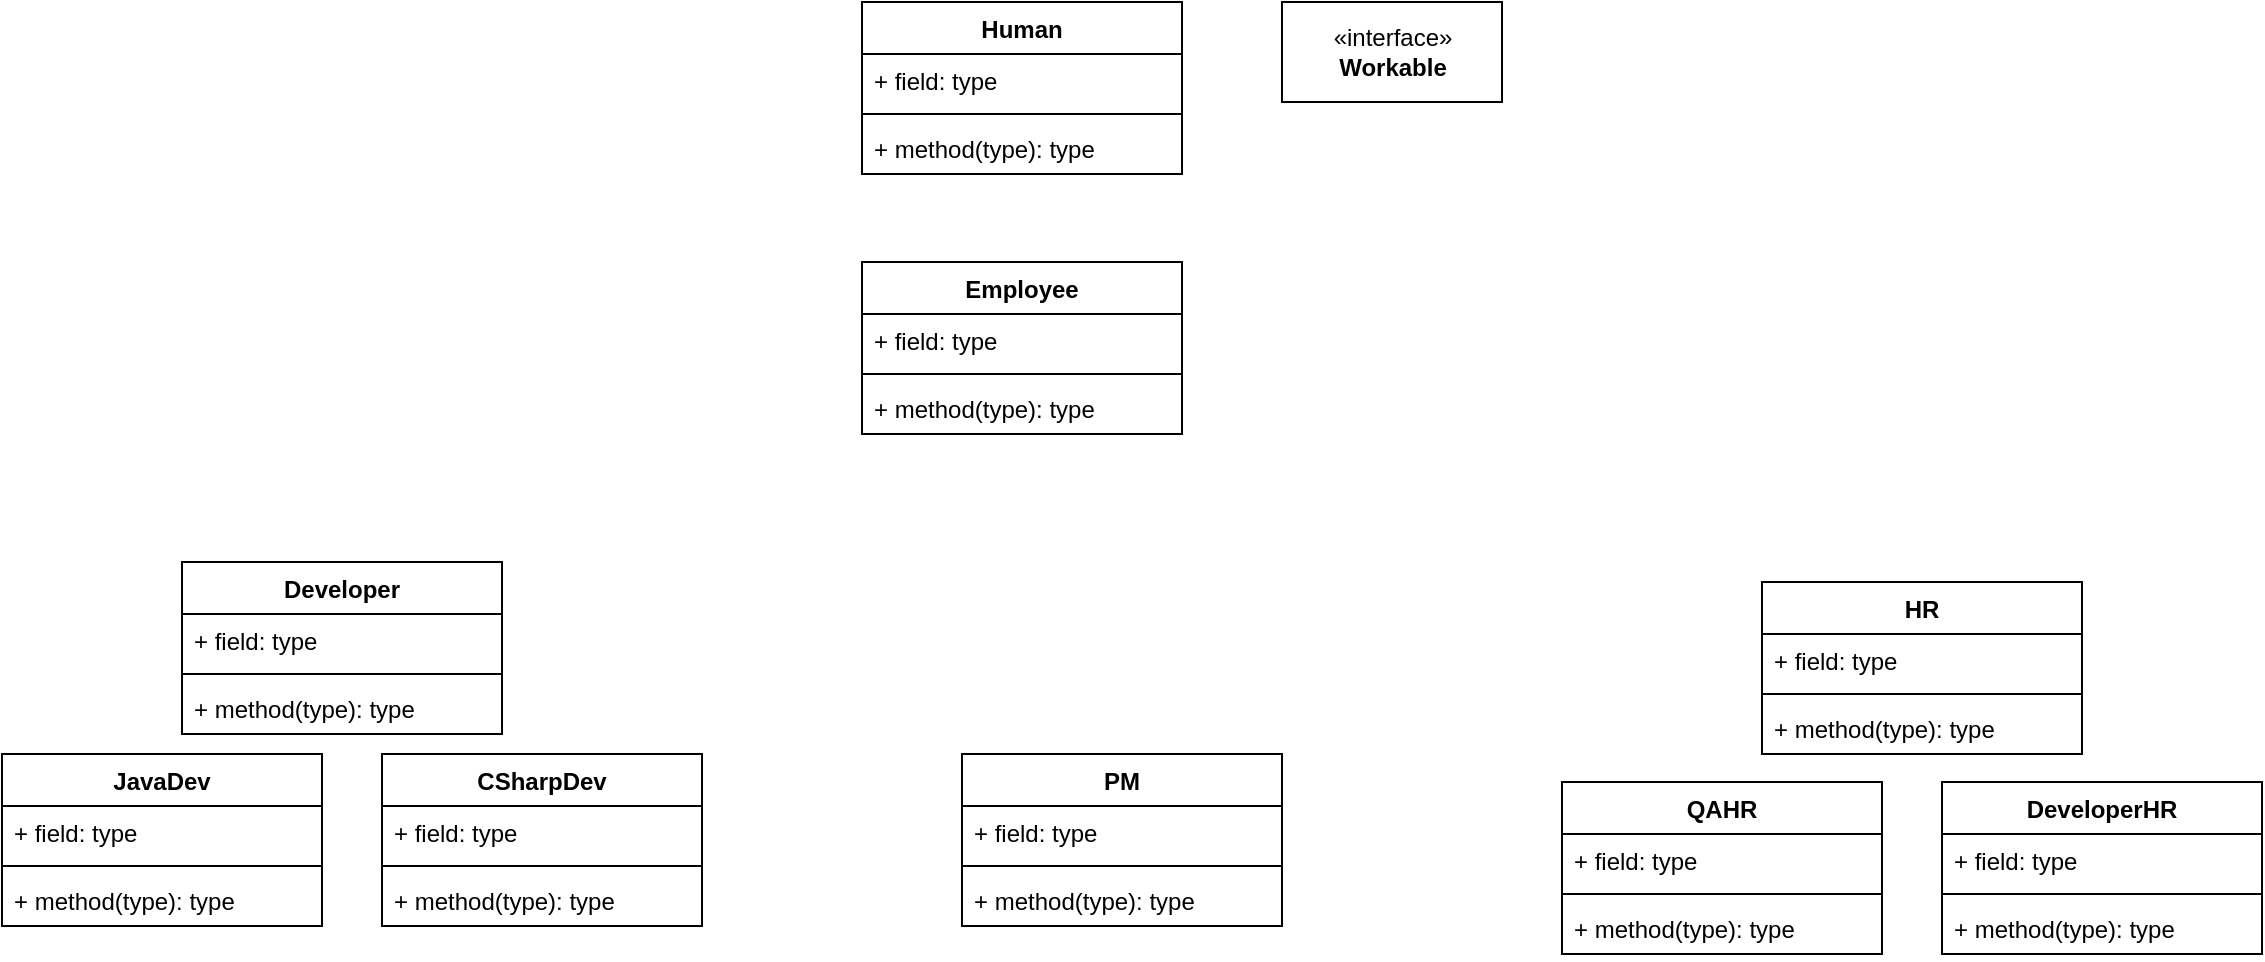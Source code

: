 <mxfile version="12.7.3" type="device"><diagram id="Wjaim1Rqwx7WwpHoXY6-" name="Page-1"><mxGraphModel dx="2244" dy="959" grid="1" gridSize="10" guides="1" tooltips="1" connect="1" arrows="1" fold="1" page="1" pageScale="1" pageWidth="850" pageHeight="1100" math="0" shadow="0"><root><mxCell id="0"/><mxCell id="1" parent="0"/><mxCell id="To25xzc39QCGHr9wfn9t-1" value="JavaDev" style="swimlane;fontStyle=1;align=center;verticalAlign=top;childLayout=stackLayout;horizontal=1;startSize=26;horizontalStack=0;resizeParent=1;resizeParentMax=0;resizeLast=0;collapsible=1;marginBottom=0;" vertex="1" parent="1"><mxGeometry x="-120" y="386" width="160" height="86" as="geometry"/></mxCell><mxCell id="To25xzc39QCGHr9wfn9t-2" value="+ field: type" style="text;strokeColor=none;fillColor=none;align=left;verticalAlign=top;spacingLeft=4;spacingRight=4;overflow=hidden;rotatable=0;points=[[0,0.5],[1,0.5]];portConstraint=eastwest;" vertex="1" parent="To25xzc39QCGHr9wfn9t-1"><mxGeometry y="26" width="160" height="26" as="geometry"/></mxCell><mxCell id="To25xzc39QCGHr9wfn9t-3" value="" style="line;strokeWidth=1;fillColor=none;align=left;verticalAlign=middle;spacingTop=-1;spacingLeft=3;spacingRight=3;rotatable=0;labelPosition=right;points=[];portConstraint=eastwest;" vertex="1" parent="To25xzc39QCGHr9wfn9t-1"><mxGeometry y="52" width="160" height="8" as="geometry"/></mxCell><mxCell id="To25xzc39QCGHr9wfn9t-4" value="+ method(type): type" style="text;strokeColor=none;fillColor=none;align=left;verticalAlign=top;spacingLeft=4;spacingRight=4;overflow=hidden;rotatable=0;points=[[0,0.5],[1,0.5]];portConstraint=eastwest;" vertex="1" parent="To25xzc39QCGHr9wfn9t-1"><mxGeometry y="60" width="160" height="26" as="geometry"/></mxCell><mxCell id="To25xzc39QCGHr9wfn9t-5" value="Developer&#10;" style="swimlane;fontStyle=1;align=center;verticalAlign=top;childLayout=stackLayout;horizontal=1;startSize=26;horizontalStack=0;resizeParent=1;resizeParentMax=0;resizeLast=0;collapsible=1;marginBottom=0;" vertex="1" parent="1"><mxGeometry x="-30" y="290" width="160" height="86" as="geometry"/></mxCell><mxCell id="To25xzc39QCGHr9wfn9t-6" value="+ field: type" style="text;strokeColor=none;fillColor=none;align=left;verticalAlign=top;spacingLeft=4;spacingRight=4;overflow=hidden;rotatable=0;points=[[0,0.5],[1,0.5]];portConstraint=eastwest;" vertex="1" parent="To25xzc39QCGHr9wfn9t-5"><mxGeometry y="26" width="160" height="26" as="geometry"/></mxCell><mxCell id="To25xzc39QCGHr9wfn9t-7" value="" style="line;strokeWidth=1;fillColor=none;align=left;verticalAlign=middle;spacingTop=-1;spacingLeft=3;spacingRight=3;rotatable=0;labelPosition=right;points=[];portConstraint=eastwest;" vertex="1" parent="To25xzc39QCGHr9wfn9t-5"><mxGeometry y="52" width="160" height="8" as="geometry"/></mxCell><mxCell id="To25xzc39QCGHr9wfn9t-8" value="+ method(type): type" style="text;strokeColor=none;fillColor=none;align=left;verticalAlign=top;spacingLeft=4;spacingRight=4;overflow=hidden;rotatable=0;points=[[0,0.5],[1,0.5]];portConstraint=eastwest;" vertex="1" parent="To25xzc39QCGHr9wfn9t-5"><mxGeometry y="60" width="160" height="26" as="geometry"/></mxCell><mxCell id="To25xzc39QCGHr9wfn9t-9" value="Employee" style="swimlane;fontStyle=1;align=center;verticalAlign=top;childLayout=stackLayout;horizontal=1;startSize=26;horizontalStack=0;resizeParent=1;resizeParentMax=0;resizeLast=0;collapsible=1;marginBottom=0;" vertex="1" parent="1"><mxGeometry x="310" y="140" width="160" height="86" as="geometry"/></mxCell><mxCell id="To25xzc39QCGHr9wfn9t-10" value="+ field: type" style="text;strokeColor=none;fillColor=none;align=left;verticalAlign=top;spacingLeft=4;spacingRight=4;overflow=hidden;rotatable=0;points=[[0,0.5],[1,0.5]];portConstraint=eastwest;" vertex="1" parent="To25xzc39QCGHr9wfn9t-9"><mxGeometry y="26" width="160" height="26" as="geometry"/></mxCell><mxCell id="To25xzc39QCGHr9wfn9t-11" value="" style="line;strokeWidth=1;fillColor=none;align=left;verticalAlign=middle;spacingTop=-1;spacingLeft=3;spacingRight=3;rotatable=0;labelPosition=right;points=[];portConstraint=eastwest;" vertex="1" parent="To25xzc39QCGHr9wfn9t-9"><mxGeometry y="52" width="160" height="8" as="geometry"/></mxCell><mxCell id="To25xzc39QCGHr9wfn9t-12" value="+ method(type): type" style="text;strokeColor=none;fillColor=none;align=left;verticalAlign=top;spacingLeft=4;spacingRight=4;overflow=hidden;rotatable=0;points=[[0,0.5],[1,0.5]];portConstraint=eastwest;" vertex="1" parent="To25xzc39QCGHr9wfn9t-9"><mxGeometry y="60" width="160" height="26" as="geometry"/></mxCell><mxCell id="To25xzc39QCGHr9wfn9t-13" value="QAHR" style="swimlane;fontStyle=1;align=center;verticalAlign=top;childLayout=stackLayout;horizontal=1;startSize=26;horizontalStack=0;resizeParent=1;resizeParentMax=0;resizeLast=0;collapsible=1;marginBottom=0;" vertex="1" parent="1"><mxGeometry x="660" y="400" width="160" height="86" as="geometry"/></mxCell><mxCell id="To25xzc39QCGHr9wfn9t-14" value="+ field: type" style="text;strokeColor=none;fillColor=none;align=left;verticalAlign=top;spacingLeft=4;spacingRight=4;overflow=hidden;rotatable=0;points=[[0,0.5],[1,0.5]];portConstraint=eastwest;" vertex="1" parent="To25xzc39QCGHr9wfn9t-13"><mxGeometry y="26" width="160" height="26" as="geometry"/></mxCell><mxCell id="To25xzc39QCGHr9wfn9t-15" value="" style="line;strokeWidth=1;fillColor=none;align=left;verticalAlign=middle;spacingTop=-1;spacingLeft=3;spacingRight=3;rotatable=0;labelPosition=right;points=[];portConstraint=eastwest;" vertex="1" parent="To25xzc39QCGHr9wfn9t-13"><mxGeometry y="52" width="160" height="8" as="geometry"/></mxCell><mxCell id="To25xzc39QCGHr9wfn9t-16" value="+ method(type): type" style="text;strokeColor=none;fillColor=none;align=left;verticalAlign=top;spacingLeft=4;spacingRight=4;overflow=hidden;rotatable=0;points=[[0,0.5],[1,0.5]];portConstraint=eastwest;" vertex="1" parent="To25xzc39QCGHr9wfn9t-13"><mxGeometry y="60" width="160" height="26" as="geometry"/></mxCell><mxCell id="To25xzc39QCGHr9wfn9t-17" value="DeveloperHR" style="swimlane;fontStyle=1;align=center;verticalAlign=top;childLayout=stackLayout;horizontal=1;startSize=26;horizontalStack=0;resizeParent=1;resizeParentMax=0;resizeLast=0;collapsible=1;marginBottom=0;" vertex="1" parent="1"><mxGeometry x="850" y="400" width="160" height="86" as="geometry"/></mxCell><mxCell id="To25xzc39QCGHr9wfn9t-18" value="+ field: type" style="text;strokeColor=none;fillColor=none;align=left;verticalAlign=top;spacingLeft=4;spacingRight=4;overflow=hidden;rotatable=0;points=[[0,0.5],[1,0.5]];portConstraint=eastwest;" vertex="1" parent="To25xzc39QCGHr9wfn9t-17"><mxGeometry y="26" width="160" height="26" as="geometry"/></mxCell><mxCell id="To25xzc39QCGHr9wfn9t-19" value="" style="line;strokeWidth=1;fillColor=none;align=left;verticalAlign=middle;spacingTop=-1;spacingLeft=3;spacingRight=3;rotatable=0;labelPosition=right;points=[];portConstraint=eastwest;" vertex="1" parent="To25xzc39QCGHr9wfn9t-17"><mxGeometry y="52" width="160" height="8" as="geometry"/></mxCell><mxCell id="To25xzc39QCGHr9wfn9t-20" value="+ method(type): type" style="text;strokeColor=none;fillColor=none;align=left;verticalAlign=top;spacingLeft=4;spacingRight=4;overflow=hidden;rotatable=0;points=[[0,0.5],[1,0.5]];portConstraint=eastwest;" vertex="1" parent="To25xzc39QCGHr9wfn9t-17"><mxGeometry y="60" width="160" height="26" as="geometry"/></mxCell><mxCell id="To25xzc39QCGHr9wfn9t-21" value="Human&#10;" style="swimlane;fontStyle=1;align=center;verticalAlign=top;childLayout=stackLayout;horizontal=1;startSize=26;horizontalStack=0;resizeParent=1;resizeParentMax=0;resizeLast=0;collapsible=1;marginBottom=0;" vertex="1" parent="1"><mxGeometry x="310" y="10" width="160" height="86" as="geometry"/></mxCell><mxCell id="To25xzc39QCGHr9wfn9t-22" value="+ field: type" style="text;strokeColor=none;fillColor=none;align=left;verticalAlign=top;spacingLeft=4;spacingRight=4;overflow=hidden;rotatable=0;points=[[0,0.5],[1,0.5]];portConstraint=eastwest;" vertex="1" parent="To25xzc39QCGHr9wfn9t-21"><mxGeometry y="26" width="160" height="26" as="geometry"/></mxCell><mxCell id="To25xzc39QCGHr9wfn9t-23" value="" style="line;strokeWidth=1;fillColor=none;align=left;verticalAlign=middle;spacingTop=-1;spacingLeft=3;spacingRight=3;rotatable=0;labelPosition=right;points=[];portConstraint=eastwest;" vertex="1" parent="To25xzc39QCGHr9wfn9t-21"><mxGeometry y="52" width="160" height="8" as="geometry"/></mxCell><mxCell id="To25xzc39QCGHr9wfn9t-24" value="+ method(type): type" style="text;strokeColor=none;fillColor=none;align=left;verticalAlign=top;spacingLeft=4;spacingRight=4;overflow=hidden;rotatable=0;points=[[0,0.5],[1,0.5]];portConstraint=eastwest;" vertex="1" parent="To25xzc39QCGHr9wfn9t-21"><mxGeometry y="60" width="160" height="26" as="geometry"/></mxCell><mxCell id="To25xzc39QCGHr9wfn9t-25" value="HR&#10;" style="swimlane;fontStyle=1;align=center;verticalAlign=top;childLayout=stackLayout;horizontal=1;startSize=26;horizontalStack=0;resizeParent=1;resizeParentMax=0;resizeLast=0;collapsible=1;marginBottom=0;" vertex="1" parent="1"><mxGeometry x="760" y="300" width="160" height="86" as="geometry"/></mxCell><mxCell id="To25xzc39QCGHr9wfn9t-26" value="+ field: type" style="text;strokeColor=none;fillColor=none;align=left;verticalAlign=top;spacingLeft=4;spacingRight=4;overflow=hidden;rotatable=0;points=[[0,0.5],[1,0.5]];portConstraint=eastwest;" vertex="1" parent="To25xzc39QCGHr9wfn9t-25"><mxGeometry y="26" width="160" height="26" as="geometry"/></mxCell><mxCell id="To25xzc39QCGHr9wfn9t-27" value="" style="line;strokeWidth=1;fillColor=none;align=left;verticalAlign=middle;spacingTop=-1;spacingLeft=3;spacingRight=3;rotatable=0;labelPosition=right;points=[];portConstraint=eastwest;" vertex="1" parent="To25xzc39QCGHr9wfn9t-25"><mxGeometry y="52" width="160" height="8" as="geometry"/></mxCell><mxCell id="To25xzc39QCGHr9wfn9t-28" value="+ method(type): type" style="text;strokeColor=none;fillColor=none;align=left;verticalAlign=top;spacingLeft=4;spacingRight=4;overflow=hidden;rotatable=0;points=[[0,0.5],[1,0.5]];portConstraint=eastwest;" vertex="1" parent="To25xzc39QCGHr9wfn9t-25"><mxGeometry y="60" width="160" height="26" as="geometry"/></mxCell><mxCell id="To25xzc39QCGHr9wfn9t-29" value="CSharpDev" style="swimlane;fontStyle=1;align=center;verticalAlign=top;childLayout=stackLayout;horizontal=1;startSize=26;horizontalStack=0;resizeParent=1;resizeParentMax=0;resizeLast=0;collapsible=1;marginBottom=0;" vertex="1" parent="1"><mxGeometry x="70" y="386" width="160" height="86" as="geometry"/></mxCell><mxCell id="To25xzc39QCGHr9wfn9t-30" value="+ field: type" style="text;strokeColor=none;fillColor=none;align=left;verticalAlign=top;spacingLeft=4;spacingRight=4;overflow=hidden;rotatable=0;points=[[0,0.5],[1,0.5]];portConstraint=eastwest;" vertex="1" parent="To25xzc39QCGHr9wfn9t-29"><mxGeometry y="26" width="160" height="26" as="geometry"/></mxCell><mxCell id="To25xzc39QCGHr9wfn9t-31" value="" style="line;strokeWidth=1;fillColor=none;align=left;verticalAlign=middle;spacingTop=-1;spacingLeft=3;spacingRight=3;rotatable=0;labelPosition=right;points=[];portConstraint=eastwest;" vertex="1" parent="To25xzc39QCGHr9wfn9t-29"><mxGeometry y="52" width="160" height="8" as="geometry"/></mxCell><mxCell id="To25xzc39QCGHr9wfn9t-32" value="+ method(type): type" style="text;strokeColor=none;fillColor=none;align=left;verticalAlign=top;spacingLeft=4;spacingRight=4;overflow=hidden;rotatable=0;points=[[0,0.5],[1,0.5]];portConstraint=eastwest;" vertex="1" parent="To25xzc39QCGHr9wfn9t-29"><mxGeometry y="60" width="160" height="26" as="geometry"/></mxCell><mxCell id="To25xzc39QCGHr9wfn9t-33" value="PM" style="swimlane;fontStyle=1;align=center;verticalAlign=top;childLayout=stackLayout;horizontal=1;startSize=26;horizontalStack=0;resizeParent=1;resizeParentMax=0;resizeLast=0;collapsible=1;marginBottom=0;" vertex="1" parent="1"><mxGeometry x="360" y="386" width="160" height="86" as="geometry"/></mxCell><mxCell id="To25xzc39QCGHr9wfn9t-34" value="+ field: type" style="text;strokeColor=none;fillColor=none;align=left;verticalAlign=top;spacingLeft=4;spacingRight=4;overflow=hidden;rotatable=0;points=[[0,0.5],[1,0.5]];portConstraint=eastwest;" vertex="1" parent="To25xzc39QCGHr9wfn9t-33"><mxGeometry y="26" width="160" height="26" as="geometry"/></mxCell><mxCell id="To25xzc39QCGHr9wfn9t-35" value="" style="line;strokeWidth=1;fillColor=none;align=left;verticalAlign=middle;spacingTop=-1;spacingLeft=3;spacingRight=3;rotatable=0;labelPosition=right;points=[];portConstraint=eastwest;" vertex="1" parent="To25xzc39QCGHr9wfn9t-33"><mxGeometry y="52" width="160" height="8" as="geometry"/></mxCell><mxCell id="To25xzc39QCGHr9wfn9t-36" value="+ method(type): type" style="text;strokeColor=none;fillColor=none;align=left;verticalAlign=top;spacingLeft=4;spacingRight=4;overflow=hidden;rotatable=0;points=[[0,0.5],[1,0.5]];portConstraint=eastwest;" vertex="1" parent="To25xzc39QCGHr9wfn9t-33"><mxGeometry y="60" width="160" height="26" as="geometry"/></mxCell><mxCell id="To25xzc39QCGHr9wfn9t-40" value="«interface»&lt;br&gt;&lt;b&gt;Workable&lt;/b&gt;" style="html=1;" vertex="1" parent="1"><mxGeometry x="520" y="10" width="110" height="50" as="geometry"/></mxCell></root></mxGraphModel></diagram></mxfile>